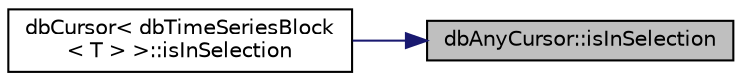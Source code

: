 digraph "dbAnyCursor::isInSelection"
{
 // INTERACTIVE_SVG=YES
 // LATEX_PDF_SIZE
  edge [fontname="Helvetica",fontsize="10",labelfontname="Helvetica",labelfontsize="10"];
  node [fontname="Helvetica",fontsize="10",shape=record];
  rankdir="RL";
  Node1 [label="dbAnyCursor::isInSelection",height=0.2,width=0.4,color="black", fillcolor="grey75", style="filled", fontcolor="black",tooltip=" "];
  Node1 -> Node2 [dir="back",color="midnightblue",fontsize="10",style="solid",fontname="Helvetica"];
  Node2 [label="dbCursor\< dbTimeSeriesBlock\l\< T \> \>::isInSelection",height=0.2,width=0.4,color="black", fillcolor="white", style="filled",URL="$classdbCursor.html#a967e1e0bf4ecafa1b2f4f57c2778b190",tooltip=" "];
}
